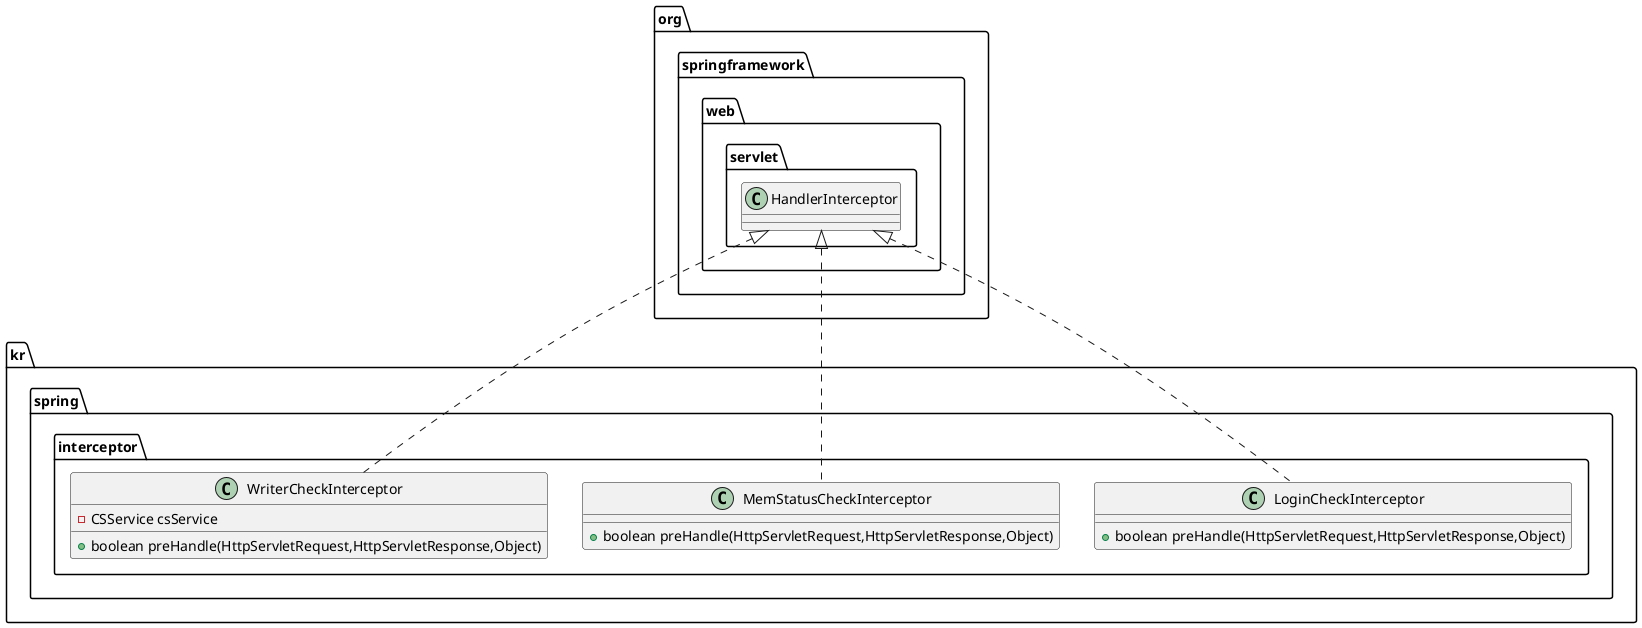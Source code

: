 @startuml
class kr.spring.interceptor.LoginCheckInterceptor {
+ boolean preHandle(HttpServletRequest,HttpServletResponse,Object)
}

class kr.spring.interceptor.MemStatusCheckInterceptor {
+ boolean preHandle(HttpServletRequest,HttpServletResponse,Object)
}

class kr.spring.interceptor.WriterCheckInterceptor {
- CSService csService
+ boolean preHandle(HttpServletRequest,HttpServletResponse,Object)
}




org.springframework.web.servlet.HandlerInterceptor <|.. kr.spring.interceptor.LoginCheckInterceptor
org.springframework.web.servlet.HandlerInterceptor <|.. kr.spring.interceptor.MemStatusCheckInterceptor
org.springframework.web.servlet.HandlerInterceptor <|.. kr.spring.interceptor.WriterCheckInterceptor
@enduml